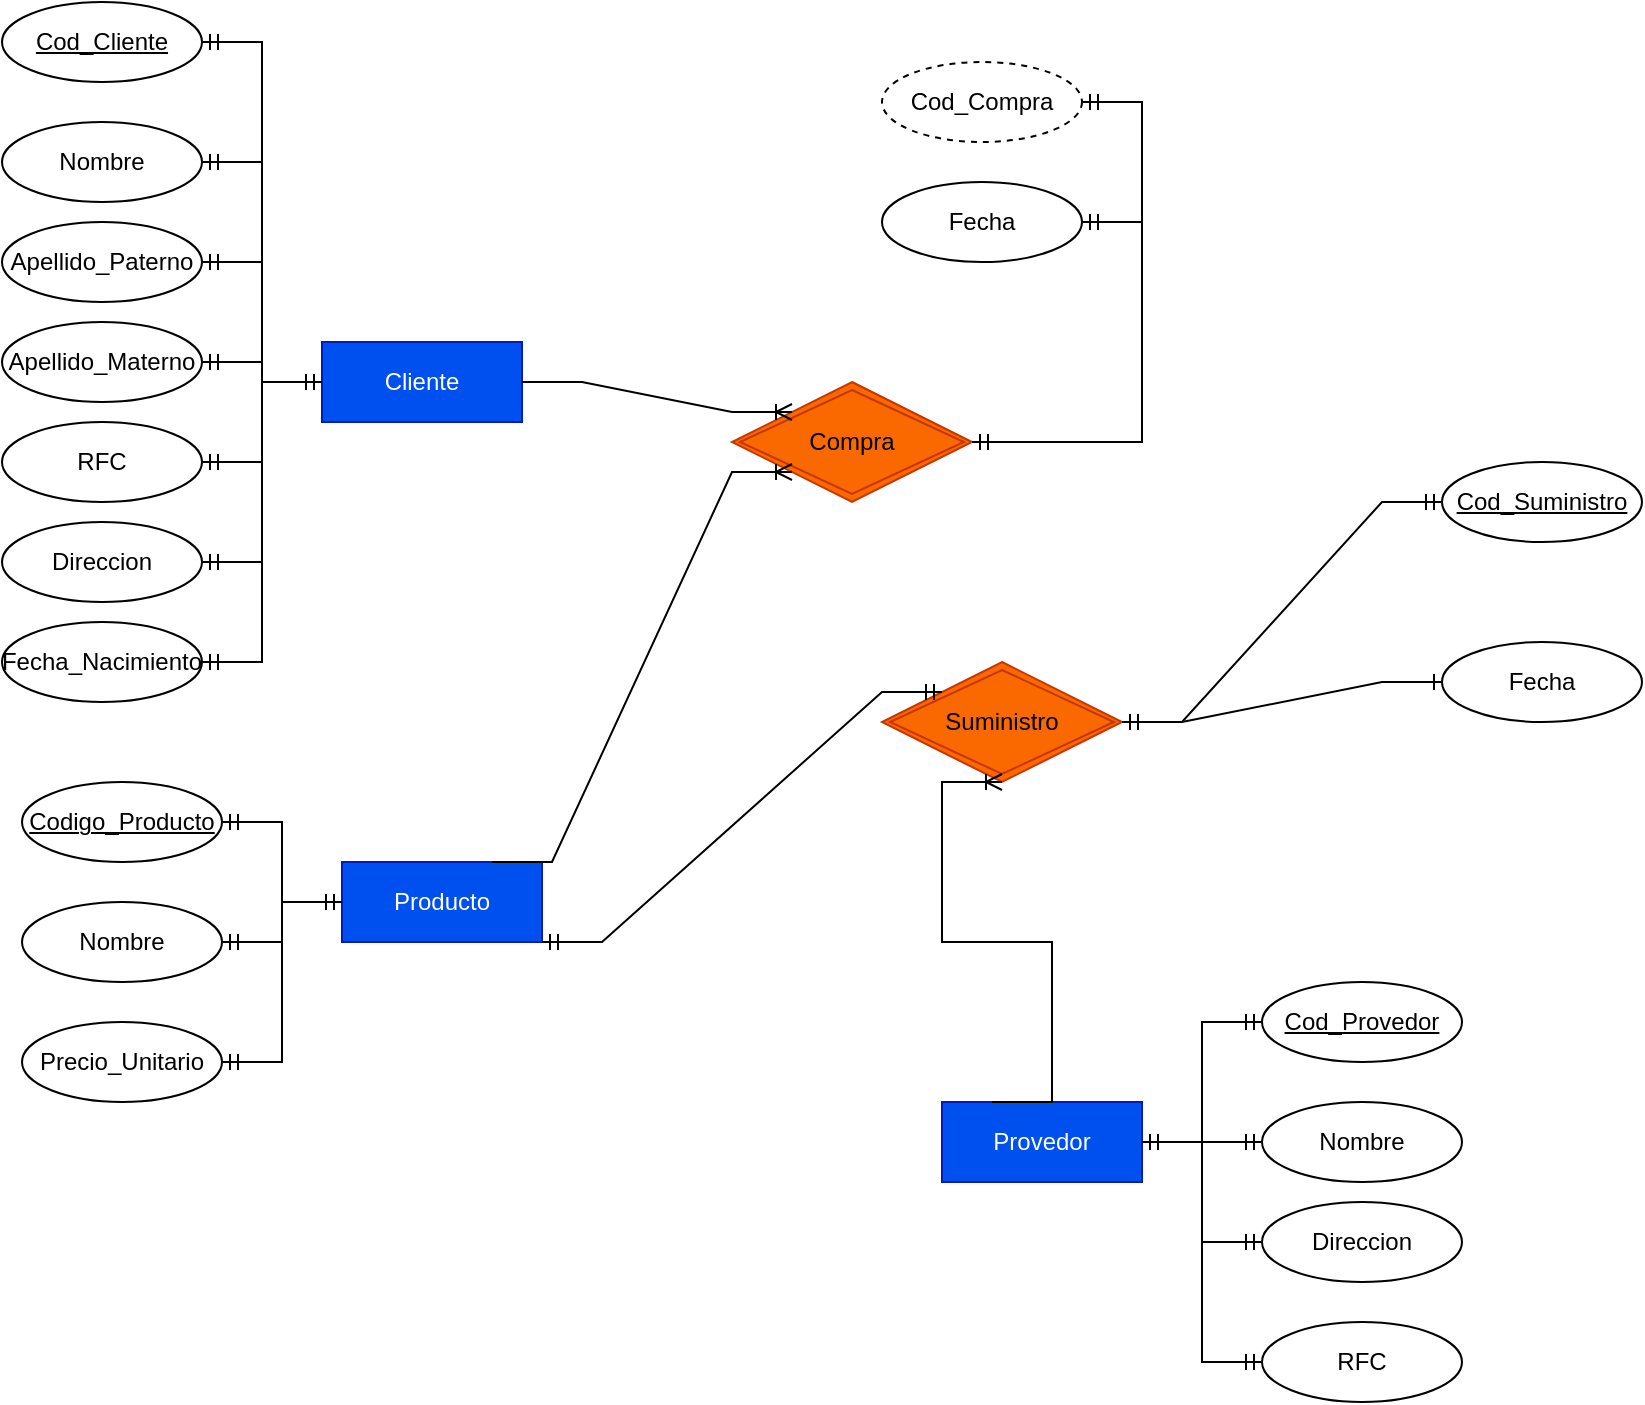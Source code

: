 <mxfile version="21.5.0" type="github">
  <diagram name="Page-1" id="cBonzVILC19Gn5BlbXxY">
    <mxGraphModel dx="474" dy="823" grid="1" gridSize="10" guides="1" tooltips="1" connect="1" arrows="1" fold="1" page="1" pageScale="1" pageWidth="850" pageHeight="1100" math="0" shadow="0">
      <root>
        <mxCell id="0" />
        <mxCell id="1" parent="0" />
        <mxCell id="-LSmUj7uqGHW4i6nObHv-7" value="Cliente" style="whiteSpace=wrap;html=1;align=center;fillColor=#0050ef;fontColor=#ffffff;strokeColor=#001DBC;" parent="1" vertex="1">
          <mxGeometry x="170" y="170" width="100" height="40" as="geometry" />
        </mxCell>
        <mxCell id="-LSmUj7uqGHW4i6nObHv-8" value="Provedor" style="whiteSpace=wrap;html=1;align=center;fillColor=#0050ef;fontColor=#ffffff;strokeColor=#001DBC;" parent="1" vertex="1">
          <mxGeometry x="480" y="550" width="100" height="40" as="geometry" />
        </mxCell>
        <mxCell id="-LSmUj7uqGHW4i6nObHv-9" value="Producto" style="whiteSpace=wrap;html=1;align=center;fillColor=#0050ef;fontColor=#ffffff;strokeColor=#001DBC;" parent="1" vertex="1">
          <mxGeometry x="180" y="430" width="100" height="40" as="geometry" />
        </mxCell>
        <mxCell id="-LSmUj7uqGHW4i6nObHv-11" value="Nombre" style="ellipse;whiteSpace=wrap;html=1;align=center;" parent="1" vertex="1">
          <mxGeometry x="10" y="60" width="100" height="40" as="geometry" />
        </mxCell>
        <mxCell id="-LSmUj7uqGHW4i6nObHv-12" value="Cod_Cliente" style="ellipse;whiteSpace=wrap;html=1;align=center;fontStyle=4;" parent="1" vertex="1">
          <mxGeometry x="10" width="100" height="40" as="geometry" />
        </mxCell>
        <mxCell id="-LSmUj7uqGHW4i6nObHv-14" value="Apellido_Paterno" style="ellipse;whiteSpace=wrap;html=1;align=center;" parent="1" vertex="1">
          <mxGeometry x="10" y="110" width="100" height="40" as="geometry" />
        </mxCell>
        <mxCell id="-LSmUj7uqGHW4i6nObHv-15" value="Apellido_Materno" style="ellipse;whiteSpace=wrap;html=1;align=center;" parent="1" vertex="1">
          <mxGeometry x="10" y="160" width="100" height="40" as="geometry" />
        </mxCell>
        <mxCell id="-LSmUj7uqGHW4i6nObHv-16" value="&lt;div&gt;RFC&lt;/div&gt;" style="ellipse;whiteSpace=wrap;html=1;align=center;" parent="1" vertex="1">
          <mxGeometry x="10" y="210" width="100" height="40" as="geometry" />
        </mxCell>
        <mxCell id="-LSmUj7uqGHW4i6nObHv-17" value="Direccion" style="ellipse;whiteSpace=wrap;html=1;align=center;" parent="1" vertex="1">
          <mxGeometry x="10" y="260" width="100" height="40" as="geometry" />
        </mxCell>
        <mxCell id="-LSmUj7uqGHW4i6nObHv-18" value="&lt;div&gt;Fecha_Nacimiento&lt;/div&gt;" style="ellipse;whiteSpace=wrap;html=1;align=center;" parent="1" vertex="1">
          <mxGeometry x="10" y="310" width="100" height="40" as="geometry" />
        </mxCell>
        <mxCell id="-LSmUj7uqGHW4i6nObHv-21" value="" style="edgeStyle=entityRelationEdgeStyle;fontSize=12;html=1;endArrow=ERmandOne;startArrow=ERmandOne;rounded=0;exitX=1;exitY=0.5;exitDx=0;exitDy=0;" parent="1" source="-LSmUj7uqGHW4i6nObHv-18" target="-LSmUj7uqGHW4i6nObHv-7" edge="1">
          <mxGeometry width="100" height="100" relative="1" as="geometry">
            <mxPoint x="150" y="280" as="sourcePoint" />
            <mxPoint x="250" y="180" as="targetPoint" />
          </mxGeometry>
        </mxCell>
        <mxCell id="-LSmUj7uqGHW4i6nObHv-22" value="" style="edgeStyle=entityRelationEdgeStyle;fontSize=12;html=1;endArrow=ERmandOne;startArrow=ERmandOne;rounded=0;" parent="1" source="-LSmUj7uqGHW4i6nObHv-17" target="-LSmUj7uqGHW4i6nObHv-7" edge="1">
          <mxGeometry width="100" height="100" relative="1" as="geometry">
            <mxPoint x="140" y="290" as="sourcePoint" />
            <mxPoint x="250" y="180" as="targetPoint" />
            <Array as="points">
              <mxPoint x="140" y="320" />
              <mxPoint x="140" y="310" />
            </Array>
          </mxGeometry>
        </mxCell>
        <mxCell id="-LSmUj7uqGHW4i6nObHv-23" value="" style="edgeStyle=entityRelationEdgeStyle;fontSize=12;html=1;endArrow=ERmandOne;startArrow=ERmandOne;rounded=0;" parent="1" source="-LSmUj7uqGHW4i6nObHv-16" target="-LSmUj7uqGHW4i6nObHv-7" edge="1">
          <mxGeometry width="100" height="100" relative="1" as="geometry">
            <mxPoint x="150" y="280" as="sourcePoint" />
            <mxPoint x="250" y="180" as="targetPoint" />
          </mxGeometry>
        </mxCell>
        <mxCell id="-LSmUj7uqGHW4i6nObHv-24" value="" style="edgeStyle=entityRelationEdgeStyle;fontSize=12;html=1;endArrow=ERmandOne;startArrow=ERmandOne;rounded=0;" parent="1" source="-LSmUj7uqGHW4i6nObHv-15" target="-LSmUj7uqGHW4i6nObHv-7" edge="1">
          <mxGeometry width="100" height="100" relative="1" as="geometry">
            <mxPoint x="150" y="280" as="sourcePoint" />
            <mxPoint x="250" y="180" as="targetPoint" />
          </mxGeometry>
        </mxCell>
        <mxCell id="-LSmUj7uqGHW4i6nObHv-25" value="" style="edgeStyle=entityRelationEdgeStyle;fontSize=12;html=1;endArrow=ERmandOne;startArrow=ERmandOne;rounded=0;" parent="1" source="-LSmUj7uqGHW4i6nObHv-14" target="-LSmUj7uqGHW4i6nObHv-7" edge="1">
          <mxGeometry width="100" height="100" relative="1" as="geometry">
            <mxPoint x="150" y="280" as="sourcePoint" />
            <mxPoint x="250" y="180" as="targetPoint" />
          </mxGeometry>
        </mxCell>
        <mxCell id="-LSmUj7uqGHW4i6nObHv-26" value="" style="edgeStyle=entityRelationEdgeStyle;fontSize=12;html=1;endArrow=ERmandOne;startArrow=ERmandOne;rounded=0;" parent="1" source="-LSmUj7uqGHW4i6nObHv-11" target="-LSmUj7uqGHW4i6nObHv-7" edge="1">
          <mxGeometry width="100" height="100" relative="1" as="geometry">
            <mxPoint x="150" y="280" as="sourcePoint" />
            <mxPoint x="250" y="180" as="targetPoint" />
          </mxGeometry>
        </mxCell>
        <mxCell id="-LSmUj7uqGHW4i6nObHv-27" value="" style="edgeStyle=entityRelationEdgeStyle;fontSize=12;html=1;endArrow=ERmandOne;startArrow=ERmandOne;rounded=0;" parent="1" source="-LSmUj7uqGHW4i6nObHv-12" target="-LSmUj7uqGHW4i6nObHv-7" edge="1">
          <mxGeometry width="100" height="100" relative="1" as="geometry">
            <mxPoint x="150" y="280" as="sourcePoint" />
            <mxPoint x="250" y="180" as="targetPoint" />
          </mxGeometry>
        </mxCell>
        <mxCell id="-LSmUj7uqGHW4i6nObHv-28" value="&lt;div&gt;Codigo_Producto&lt;/div&gt;" style="ellipse;whiteSpace=wrap;html=1;align=center;fontStyle=4;" parent="1" vertex="1">
          <mxGeometry x="20" y="390" width="100" height="40" as="geometry" />
        </mxCell>
        <mxCell id="-LSmUj7uqGHW4i6nObHv-29" value="Nombre" style="ellipse;whiteSpace=wrap;html=1;align=center;" parent="1" vertex="1">
          <mxGeometry x="20" y="450" width="100" height="40" as="geometry" />
        </mxCell>
        <mxCell id="-LSmUj7uqGHW4i6nObHv-30" value="&lt;div&gt;Precio_Unitario&lt;/div&gt;" style="ellipse;whiteSpace=wrap;html=1;align=center;" parent="1" vertex="1">
          <mxGeometry x="20" y="510" width="100" height="40" as="geometry" />
        </mxCell>
        <mxCell id="-LSmUj7uqGHW4i6nObHv-32" value="" style="edgeStyle=entityRelationEdgeStyle;fontSize=12;html=1;endArrow=ERmandOne;startArrow=ERmandOne;rounded=0;" parent="1" source="-LSmUj7uqGHW4i6nObHv-29" target="-LSmUj7uqGHW4i6nObHv-9" edge="1">
          <mxGeometry width="100" height="100" relative="1" as="geometry">
            <mxPoint x="170" y="790" as="sourcePoint" />
            <mxPoint x="240" y="690" as="targetPoint" />
          </mxGeometry>
        </mxCell>
        <mxCell id="-LSmUj7uqGHW4i6nObHv-33" value="" style="edgeStyle=entityRelationEdgeStyle;fontSize=12;html=1;endArrow=ERmandOne;startArrow=ERmandOne;rounded=0;" parent="1" source="-LSmUj7uqGHW4i6nObHv-9" target="-LSmUj7uqGHW4i6nObHv-30" edge="1">
          <mxGeometry width="100" height="100" relative="1" as="geometry">
            <mxPoint x="250" y="640" as="sourcePoint" />
            <mxPoint x="350" y="540" as="targetPoint" />
          </mxGeometry>
        </mxCell>
        <mxCell id="-LSmUj7uqGHW4i6nObHv-34" value="" style="edgeStyle=entityRelationEdgeStyle;fontSize=12;html=1;endArrow=ERmandOne;startArrow=ERmandOne;rounded=0;" parent="1" source="-LSmUj7uqGHW4i6nObHv-9" target="-LSmUj7uqGHW4i6nObHv-28" edge="1">
          <mxGeometry width="100" height="100" relative="1" as="geometry">
            <mxPoint x="250" y="640" as="sourcePoint" />
            <mxPoint x="350" y="540" as="targetPoint" />
          </mxGeometry>
        </mxCell>
        <mxCell id="-LSmUj7uqGHW4i6nObHv-35" value="Cod_Provedor" style="ellipse;whiteSpace=wrap;html=1;align=center;fontStyle=4;" parent="1" vertex="1">
          <mxGeometry x="640" y="490" width="100" height="40" as="geometry" />
        </mxCell>
        <mxCell id="-LSmUj7uqGHW4i6nObHv-36" value="RFC" style="ellipse;whiteSpace=wrap;html=1;align=center;" parent="1" vertex="1">
          <mxGeometry x="640" y="660" width="100" height="40" as="geometry" />
        </mxCell>
        <mxCell id="-LSmUj7uqGHW4i6nObHv-37" value="Nombre" style="ellipse;whiteSpace=wrap;html=1;align=center;" parent="1" vertex="1">
          <mxGeometry x="640" y="550" width="100" height="40" as="geometry" />
        </mxCell>
        <mxCell id="-LSmUj7uqGHW4i6nObHv-38" value="Direccion" style="ellipse;whiteSpace=wrap;html=1;align=center;" parent="1" vertex="1">
          <mxGeometry x="640" y="600" width="100" height="40" as="geometry" />
        </mxCell>
        <mxCell id="-LSmUj7uqGHW4i6nObHv-39" value="" style="edgeStyle=entityRelationEdgeStyle;fontSize=12;html=1;endArrow=ERmandOne;startArrow=ERmandOne;rounded=0;" parent="1" source="-LSmUj7uqGHW4i6nObHv-8" target="-LSmUj7uqGHW4i6nObHv-36" edge="1">
          <mxGeometry width="100" height="100" relative="1" as="geometry">
            <mxPoint x="600" y="760" as="sourcePoint" />
            <mxPoint x="700" y="660" as="targetPoint" />
          </mxGeometry>
        </mxCell>
        <mxCell id="-LSmUj7uqGHW4i6nObHv-40" value="" style="edgeStyle=entityRelationEdgeStyle;fontSize=12;html=1;endArrow=ERmandOne;startArrow=ERmandOne;rounded=0;" parent="1" source="-LSmUj7uqGHW4i6nObHv-8" target="-LSmUj7uqGHW4i6nObHv-38" edge="1">
          <mxGeometry width="100" height="100" relative="1" as="geometry">
            <mxPoint x="600" y="760" as="sourcePoint" />
            <mxPoint x="700" y="660" as="targetPoint" />
          </mxGeometry>
        </mxCell>
        <mxCell id="-LSmUj7uqGHW4i6nObHv-41" value="" style="edgeStyle=entityRelationEdgeStyle;fontSize=12;html=1;endArrow=ERmandOne;startArrow=ERmandOne;rounded=0;" parent="1" source="-LSmUj7uqGHW4i6nObHv-8" target="-LSmUj7uqGHW4i6nObHv-37" edge="1">
          <mxGeometry width="100" height="100" relative="1" as="geometry">
            <mxPoint x="600" y="760" as="sourcePoint" />
            <mxPoint x="700" y="660" as="targetPoint" />
          </mxGeometry>
        </mxCell>
        <mxCell id="-LSmUj7uqGHW4i6nObHv-42" value="" style="edgeStyle=entityRelationEdgeStyle;fontSize=12;html=1;endArrow=ERmandOne;startArrow=ERmandOne;rounded=0;" parent="1" source="-LSmUj7uqGHW4i6nObHv-8" target="-LSmUj7uqGHW4i6nObHv-35" edge="1">
          <mxGeometry width="100" height="100" relative="1" as="geometry">
            <mxPoint x="600" y="760" as="sourcePoint" />
            <mxPoint x="700" y="660" as="targetPoint" />
          </mxGeometry>
        </mxCell>
        <mxCell id="-LSmUj7uqGHW4i6nObHv-47" value="Compra" style="shape=rhombus;double=1;perimeter=rhombusPerimeter;whiteSpace=wrap;html=1;align=center;fillColor=#fa6800;fontColor=#000000;strokeColor=#C73500;" parent="1" vertex="1">
          <mxGeometry x="375" y="190" width="120" height="60" as="geometry" />
        </mxCell>
        <mxCell id="-LSmUj7uqGHW4i6nObHv-49" value="" style="edgeStyle=entityRelationEdgeStyle;fontSize=12;html=1;endArrow=ERmandOne;startArrow=ERmandOne;rounded=0;" parent="1" source="-LSmUj7uqGHW4i6nObHv-51" target="-LSmUj7uqGHW4i6nObHv-47" edge="1">
          <mxGeometry width="100" height="100" relative="1" as="geometry">
            <mxPoint x="375" y="470" as="sourcePoint" />
            <mxPoint x="280" y="450" as="targetPoint" />
          </mxGeometry>
        </mxCell>
        <mxCell id="-LSmUj7uqGHW4i6nObHv-51" value="&lt;div&gt;Cod_Compra&lt;/div&gt;" style="ellipse;whiteSpace=wrap;html=1;align=center;dashed=1;" parent="1" vertex="1">
          <mxGeometry x="450" y="30" width="100" height="40" as="geometry" />
        </mxCell>
        <mxCell id="12YzSHhElrN8AB1EJ4CW-1" value="Fecha" style="ellipse;whiteSpace=wrap;html=1;align=center;" vertex="1" parent="1">
          <mxGeometry x="450" y="90" width="100" height="40" as="geometry" />
        </mxCell>
        <mxCell id="12YzSHhElrN8AB1EJ4CW-2" value="" style="edgeStyle=entityRelationEdgeStyle;fontSize=12;html=1;endArrow=ERmandOne;startArrow=ERmandOne;rounded=0;" edge="1" parent="1" source="-LSmUj7uqGHW4i6nObHv-47" target="12YzSHhElrN8AB1EJ4CW-1">
          <mxGeometry width="100" height="100" relative="1" as="geometry">
            <mxPoint x="200" y="440" as="sourcePoint" />
            <mxPoint x="300" y="340" as="targetPoint" />
          </mxGeometry>
        </mxCell>
        <mxCell id="12YzSHhElrN8AB1EJ4CW-4" value="&lt;div&gt;Suministro&lt;/div&gt;" style="shape=rhombus;double=1;perimeter=rhombusPerimeter;whiteSpace=wrap;html=1;align=center;fillColor=#fa6800;fontColor=#000000;strokeColor=#C73500;" vertex="1" parent="1">
          <mxGeometry x="450" y="330" width="120" height="60" as="geometry" />
        </mxCell>
        <mxCell id="12YzSHhElrN8AB1EJ4CW-7" value="&lt;div&gt;Fecha&lt;/div&gt;" style="ellipse;whiteSpace=wrap;html=1;align=center;" vertex="1" parent="1">
          <mxGeometry x="730" y="320" width="100" height="40" as="geometry" />
        </mxCell>
        <mxCell id="12YzSHhElrN8AB1EJ4CW-8" value="" style="edgeStyle=entityRelationEdgeStyle;fontSize=12;html=1;endArrow=ERone;endFill=1;rounded=0;" edge="1" parent="1" source="12YzSHhElrN8AB1EJ4CW-4" target="12YzSHhElrN8AB1EJ4CW-7">
          <mxGeometry width="100" height="100" relative="1" as="geometry">
            <mxPoint x="550" y="520" as="sourcePoint" />
            <mxPoint x="650" y="420" as="targetPoint" />
          </mxGeometry>
        </mxCell>
        <mxCell id="12YzSHhElrN8AB1EJ4CW-9" value="Cod_Suministro" style="ellipse;whiteSpace=wrap;html=1;align=center;fontStyle=4;" vertex="1" parent="1">
          <mxGeometry x="730" y="230" width="100" height="40" as="geometry" />
        </mxCell>
        <mxCell id="12YzSHhElrN8AB1EJ4CW-10" value="" style="edgeStyle=entityRelationEdgeStyle;fontSize=12;html=1;endArrow=ERmandOne;startArrow=ERmandOne;rounded=0;" edge="1" parent="1" source="12YzSHhElrN8AB1EJ4CW-4" target="12YzSHhElrN8AB1EJ4CW-9">
          <mxGeometry width="100" height="100" relative="1" as="geometry">
            <mxPoint x="460" y="310" as="sourcePoint" />
            <mxPoint x="560" y="210" as="targetPoint" />
          </mxGeometry>
        </mxCell>
        <mxCell id="12YzSHhElrN8AB1EJ4CW-13" value="" style="edgeStyle=entityRelationEdgeStyle;fontSize=12;html=1;endArrow=ERoneToMany;rounded=0;entryX=0;entryY=0;entryDx=0;entryDy=0;" edge="1" parent="1" source="-LSmUj7uqGHW4i6nObHv-7" target="-LSmUj7uqGHW4i6nObHv-47">
          <mxGeometry width="100" height="100" relative="1" as="geometry">
            <mxPoint x="510" y="480" as="sourcePoint" />
            <mxPoint x="610" y="380" as="targetPoint" />
          </mxGeometry>
        </mxCell>
        <mxCell id="12YzSHhElrN8AB1EJ4CW-14" value="" style="edgeStyle=entityRelationEdgeStyle;fontSize=12;html=1;endArrow=ERoneToMany;rounded=0;exitX=0.75;exitY=0;exitDx=0;exitDy=0;entryX=0;entryY=1;entryDx=0;entryDy=0;" edge="1" parent="1" source="-LSmUj7uqGHW4i6nObHv-9" target="-LSmUj7uqGHW4i6nObHv-47">
          <mxGeometry width="100" height="100" relative="1" as="geometry">
            <mxPoint x="510" y="480" as="sourcePoint" />
            <mxPoint x="610" y="380" as="targetPoint" />
          </mxGeometry>
        </mxCell>
        <mxCell id="12YzSHhElrN8AB1EJ4CW-16" value="" style="edgeStyle=entityRelationEdgeStyle;fontSize=12;html=1;endArrow=ERoneToMany;rounded=0;exitX=0.25;exitY=0;exitDx=0;exitDy=0;entryX=0.5;entryY=1;entryDx=0;entryDy=0;" edge="1" parent="1" source="-LSmUj7uqGHW4i6nObHv-8" target="12YzSHhElrN8AB1EJ4CW-4">
          <mxGeometry width="100" height="100" relative="1" as="geometry">
            <mxPoint x="510" y="480" as="sourcePoint" />
            <mxPoint x="610" y="380" as="targetPoint" />
          </mxGeometry>
        </mxCell>
        <mxCell id="12YzSHhElrN8AB1EJ4CW-17" value="" style="edgeStyle=entityRelationEdgeStyle;fontSize=12;html=1;endArrow=ERmandOne;startArrow=ERmandOne;rounded=0;exitX=1;exitY=1;exitDx=0;exitDy=0;entryX=0;entryY=0;entryDx=0;entryDy=0;" edge="1" parent="1" source="-LSmUj7uqGHW4i6nObHv-9" target="12YzSHhElrN8AB1EJ4CW-4">
          <mxGeometry width="100" height="100" relative="1" as="geometry">
            <mxPoint x="510" y="450" as="sourcePoint" />
            <mxPoint x="610" y="350" as="targetPoint" />
          </mxGeometry>
        </mxCell>
      </root>
    </mxGraphModel>
  </diagram>
</mxfile>
